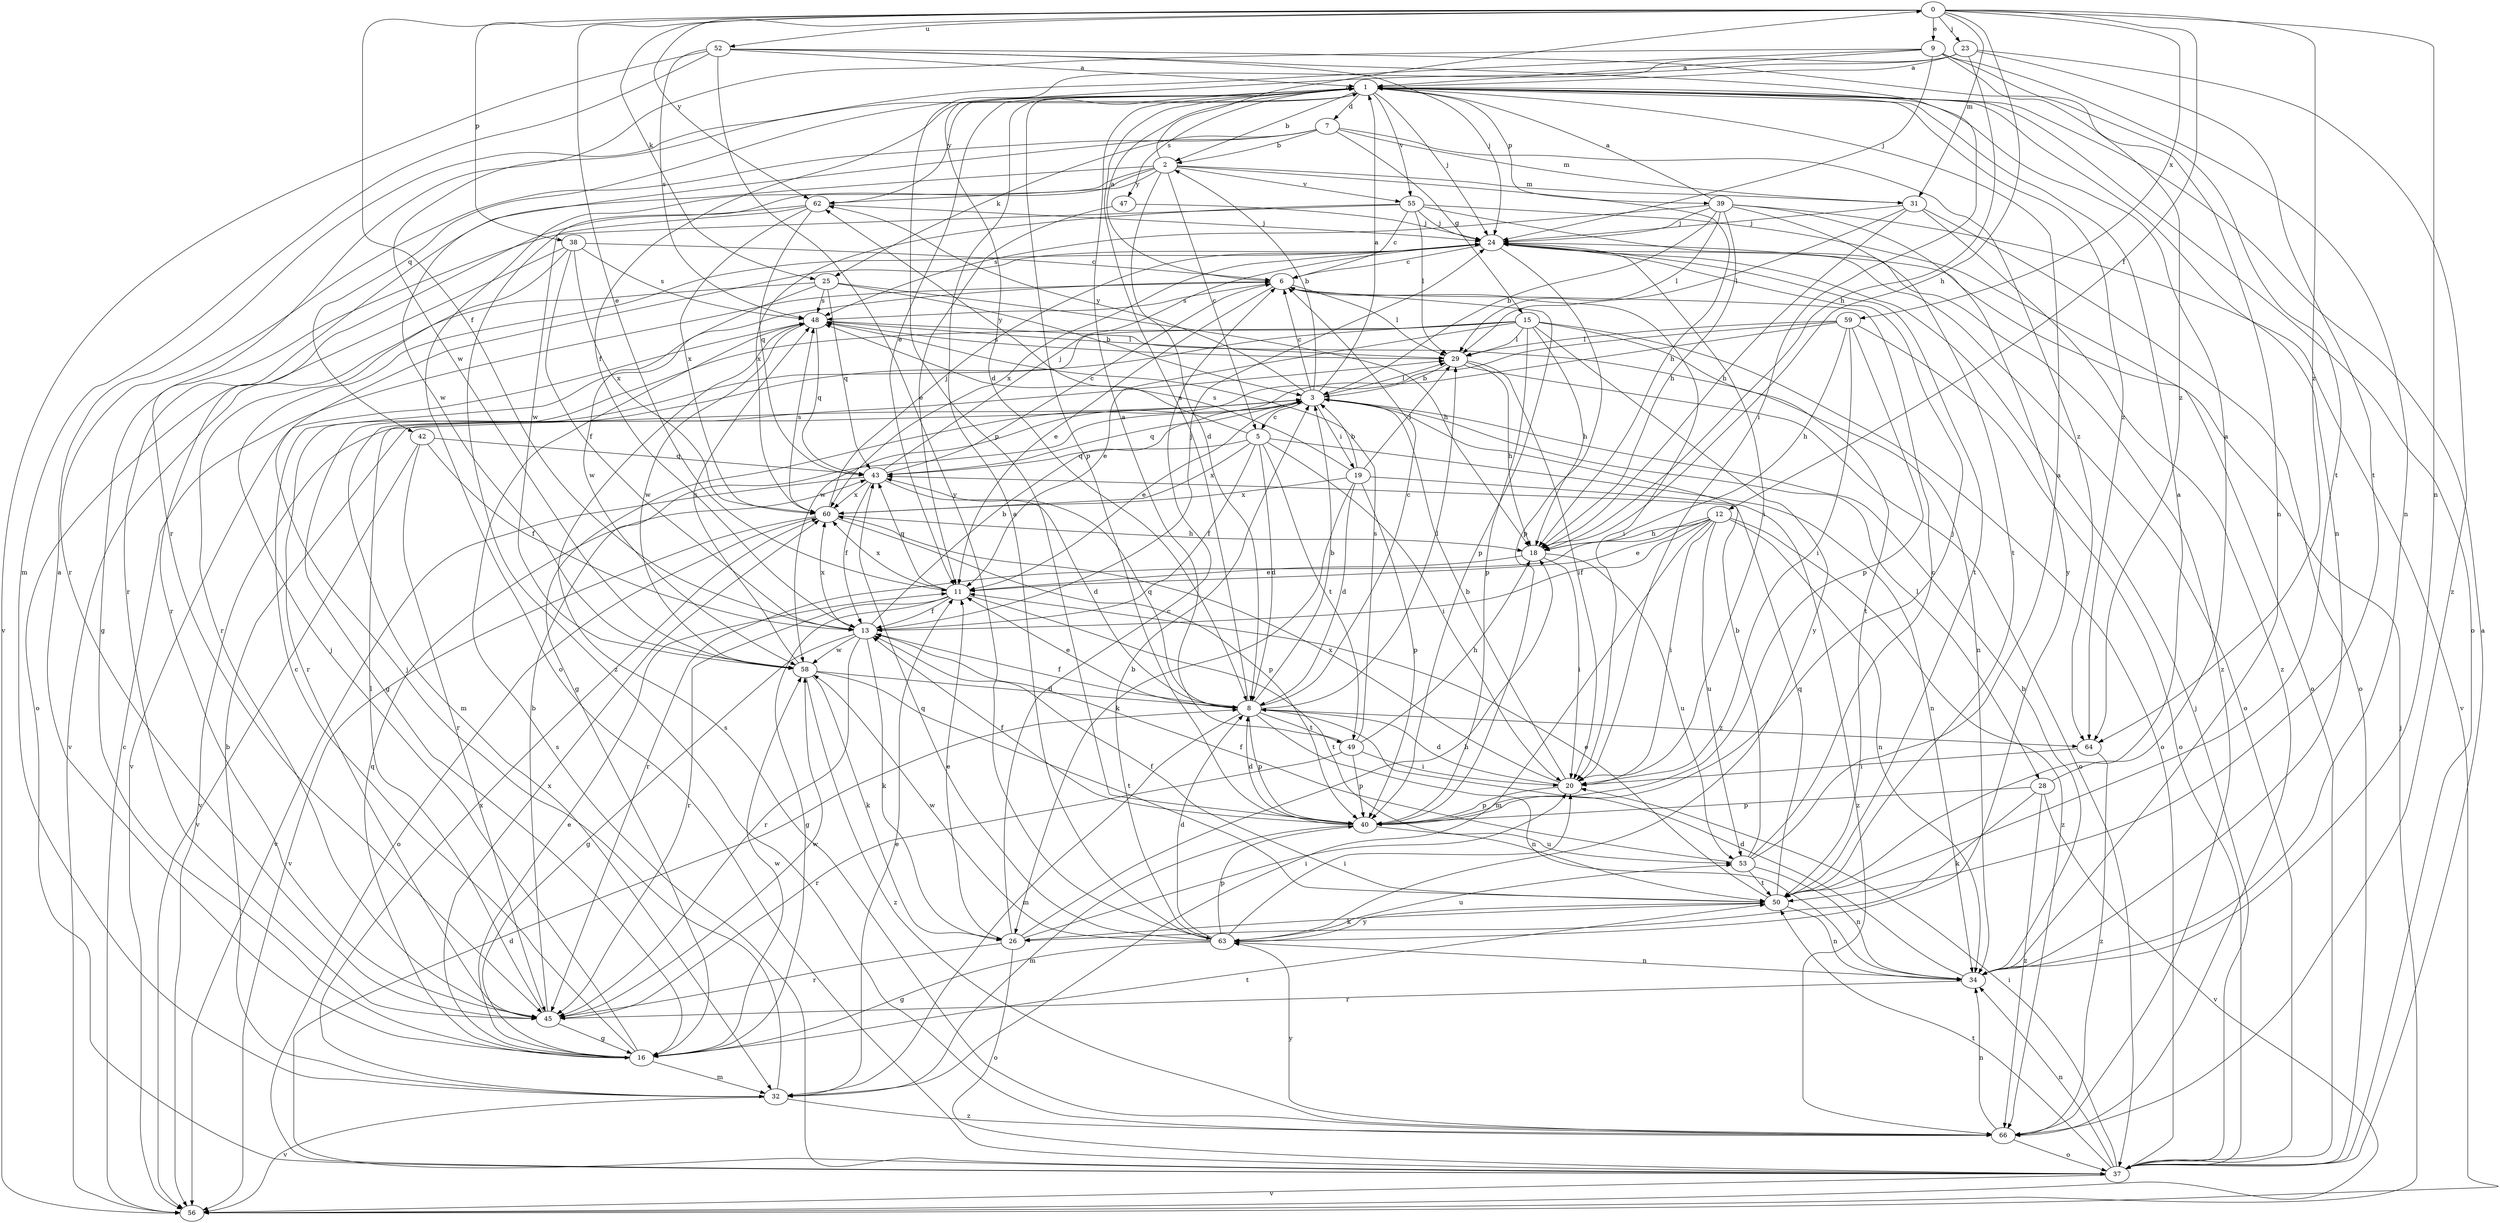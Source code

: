 strict digraph  {
0;
1;
2;
3;
5;
6;
7;
8;
9;
11;
12;
13;
15;
16;
18;
19;
20;
23;
24;
25;
26;
28;
29;
31;
32;
34;
37;
38;
39;
40;
42;
43;
45;
47;
48;
49;
50;
52;
53;
55;
56;
58;
59;
60;
62;
63;
64;
66;
0 -> 9  [label=e];
0 -> 11  [label=e];
0 -> 12  [label=f];
0 -> 13  [label=f];
0 -> 18  [label=h];
0 -> 23  [label=j];
0 -> 25  [label=k];
0 -> 31  [label=m];
0 -> 34  [label=n];
0 -> 38  [label=p];
0 -> 52  [label=u];
0 -> 59  [label=x];
0 -> 62  [label=y];
0 -> 64  [label=z];
1 -> 2  [label=b];
1 -> 7  [label=d];
1 -> 11  [label=e];
1 -> 13  [label=f];
1 -> 24  [label=j];
1 -> 34  [label=n];
1 -> 37  [label=o];
1 -> 39  [label=p];
1 -> 40  [label=p];
1 -> 42  [label=q];
1 -> 47  [label=s];
1 -> 55  [label=v];
1 -> 62  [label=y];
1 -> 64  [label=z];
2 -> 0  [label=a];
2 -> 5  [label=c];
2 -> 8  [label=d];
2 -> 18  [label=h];
2 -> 31  [label=m];
2 -> 37  [label=o];
2 -> 45  [label=r];
2 -> 55  [label=v];
2 -> 58  [label=w];
2 -> 62  [label=y];
3 -> 1  [label=a];
3 -> 2  [label=b];
3 -> 5  [label=c];
3 -> 6  [label=c];
3 -> 11  [label=e];
3 -> 19  [label=i];
3 -> 28  [label=l];
3 -> 29  [label=l];
3 -> 43  [label=q];
3 -> 56  [label=v];
3 -> 62  [label=y];
5 -> 8  [label=d];
5 -> 13  [label=f];
5 -> 20  [label=i];
5 -> 34  [label=n];
5 -> 43  [label=q];
5 -> 49  [label=t];
5 -> 60  [label=x];
5 -> 62  [label=y];
6 -> 1  [label=a];
6 -> 11  [label=e];
6 -> 20  [label=i];
6 -> 29  [label=l];
6 -> 40  [label=p];
6 -> 48  [label=s];
7 -> 2  [label=b];
7 -> 15  [label=g];
7 -> 25  [label=k];
7 -> 31  [label=m];
7 -> 45  [label=r];
7 -> 58  [label=w];
7 -> 64  [label=z];
8 -> 1  [label=a];
8 -> 3  [label=b];
8 -> 6  [label=c];
8 -> 11  [label=e];
8 -> 13  [label=f];
8 -> 29  [label=l];
8 -> 32  [label=m];
8 -> 34  [label=n];
8 -> 40  [label=p];
8 -> 43  [label=q];
8 -> 49  [label=t];
8 -> 64  [label=z];
9 -> 1  [label=a];
9 -> 24  [label=j];
9 -> 34  [label=n];
9 -> 45  [label=r];
9 -> 50  [label=t];
9 -> 58  [label=w];
9 -> 64  [label=z];
11 -> 13  [label=f];
11 -> 16  [label=g];
11 -> 43  [label=q];
11 -> 45  [label=r];
11 -> 50  [label=t];
11 -> 60  [label=x];
12 -> 11  [label=e];
12 -> 13  [label=f];
12 -> 18  [label=h];
12 -> 20  [label=i];
12 -> 32  [label=m];
12 -> 34  [label=n];
12 -> 45  [label=r];
12 -> 53  [label=u];
12 -> 66  [label=z];
13 -> 3  [label=b];
13 -> 16  [label=g];
13 -> 24  [label=j];
13 -> 26  [label=k];
13 -> 45  [label=r];
13 -> 58  [label=w];
13 -> 60  [label=x];
15 -> 11  [label=e];
15 -> 16  [label=g];
15 -> 18  [label=h];
15 -> 29  [label=l];
15 -> 32  [label=m];
15 -> 37  [label=o];
15 -> 40  [label=p];
15 -> 45  [label=r];
15 -> 50  [label=t];
15 -> 63  [label=y];
16 -> 1  [label=a];
16 -> 6  [label=c];
16 -> 11  [label=e];
16 -> 24  [label=j];
16 -> 32  [label=m];
16 -> 43  [label=q];
16 -> 50  [label=t];
16 -> 58  [label=w];
16 -> 60  [label=x];
18 -> 11  [label=e];
18 -> 20  [label=i];
18 -> 53  [label=u];
19 -> 3  [label=b];
19 -> 8  [label=d];
19 -> 26  [label=k];
19 -> 29  [label=l];
19 -> 40  [label=p];
19 -> 48  [label=s];
19 -> 60  [label=x];
19 -> 66  [label=z];
20 -> 3  [label=b];
20 -> 8  [label=d];
20 -> 40  [label=p];
20 -> 60  [label=x];
23 -> 1  [label=a];
23 -> 8  [label=d];
23 -> 18  [label=h];
23 -> 40  [label=p];
23 -> 50  [label=t];
23 -> 66  [label=z];
24 -> 6  [label=c];
24 -> 20  [label=i];
24 -> 37  [label=o];
24 -> 40  [label=p];
24 -> 50  [label=t];
24 -> 60  [label=x];
25 -> 3  [label=b];
25 -> 18  [label=h];
25 -> 43  [label=q];
25 -> 48  [label=s];
25 -> 56  [label=v];
25 -> 58  [label=w];
26 -> 6  [label=c];
26 -> 11  [label=e];
26 -> 18  [label=h];
26 -> 20  [label=i];
26 -> 37  [label=o];
26 -> 45  [label=r];
28 -> 1  [label=a];
28 -> 26  [label=k];
28 -> 40  [label=p];
28 -> 56  [label=v];
28 -> 66  [label=z];
29 -> 3  [label=b];
29 -> 18  [label=h];
29 -> 20  [label=i];
29 -> 37  [label=o];
29 -> 48  [label=s];
31 -> 18  [label=h];
31 -> 24  [label=j];
31 -> 29  [label=l];
31 -> 37  [label=o];
31 -> 66  [label=z];
32 -> 3  [label=b];
32 -> 11  [label=e];
32 -> 24  [label=j];
32 -> 56  [label=v];
32 -> 60  [label=x];
32 -> 66  [label=z];
34 -> 3  [label=b];
34 -> 8  [label=d];
34 -> 45  [label=r];
37 -> 1  [label=a];
37 -> 8  [label=d];
37 -> 20  [label=i];
37 -> 24  [label=j];
37 -> 34  [label=n];
37 -> 48  [label=s];
37 -> 50  [label=t];
37 -> 56  [label=v];
38 -> 6  [label=c];
38 -> 13  [label=f];
38 -> 37  [label=o];
38 -> 45  [label=r];
38 -> 48  [label=s];
38 -> 60  [label=x];
39 -> 1  [label=a];
39 -> 3  [label=b];
39 -> 18  [label=h];
39 -> 24  [label=j];
39 -> 29  [label=l];
39 -> 48  [label=s];
39 -> 50  [label=t];
39 -> 56  [label=v];
39 -> 63  [label=y];
40 -> 8  [label=d];
40 -> 13  [label=f];
40 -> 24  [label=j];
40 -> 32  [label=m];
40 -> 53  [label=u];
42 -> 13  [label=f];
42 -> 43  [label=q];
42 -> 45  [label=r];
42 -> 56  [label=v];
43 -> 6  [label=c];
43 -> 8  [label=d];
43 -> 13  [label=f];
43 -> 24  [label=j];
43 -> 56  [label=v];
43 -> 60  [label=x];
45 -> 3  [label=b];
45 -> 16  [label=g];
45 -> 29  [label=l];
45 -> 58  [label=w];
47 -> 11  [label=e];
47 -> 24  [label=j];
48 -> 29  [label=l];
48 -> 34  [label=n];
48 -> 43  [label=q];
48 -> 56  [label=v];
48 -> 58  [label=w];
49 -> 1  [label=a];
49 -> 18  [label=h];
49 -> 20  [label=i];
49 -> 40  [label=p];
49 -> 45  [label=r];
49 -> 48  [label=s];
50 -> 1  [label=a];
50 -> 11  [label=e];
50 -> 13  [label=f];
50 -> 26  [label=k];
50 -> 34  [label=n];
50 -> 43  [label=q];
50 -> 63  [label=y];
52 -> 1  [label=a];
52 -> 20  [label=i];
52 -> 24  [label=j];
52 -> 32  [label=m];
52 -> 34  [label=n];
52 -> 48  [label=s];
52 -> 56  [label=v];
52 -> 63  [label=y];
53 -> 1  [label=a];
53 -> 3  [label=b];
53 -> 6  [label=c];
53 -> 13  [label=f];
53 -> 34  [label=n];
53 -> 50  [label=t];
55 -> 6  [label=c];
55 -> 16  [label=g];
55 -> 24  [label=j];
55 -> 29  [label=l];
55 -> 37  [label=o];
55 -> 60  [label=x];
55 -> 66  [label=z];
56 -> 6  [label=c];
56 -> 24  [label=j];
58 -> 8  [label=d];
58 -> 26  [label=k];
58 -> 48  [label=s];
58 -> 50  [label=t];
58 -> 66  [label=z];
59 -> 16  [label=g];
59 -> 18  [label=h];
59 -> 20  [label=i];
59 -> 29  [label=l];
59 -> 37  [label=o];
59 -> 40  [label=p];
59 -> 58  [label=w];
60 -> 18  [label=h];
60 -> 24  [label=j];
60 -> 37  [label=o];
60 -> 40  [label=p];
60 -> 48  [label=s];
60 -> 56  [label=v];
62 -> 24  [label=j];
62 -> 43  [label=q];
62 -> 45  [label=r];
62 -> 60  [label=x];
62 -> 66  [label=z];
63 -> 1  [label=a];
63 -> 3  [label=b];
63 -> 8  [label=d];
63 -> 16  [label=g];
63 -> 20  [label=i];
63 -> 34  [label=n];
63 -> 40  [label=p];
63 -> 43  [label=q];
63 -> 53  [label=u];
63 -> 58  [label=w];
64 -> 20  [label=i];
64 -> 66  [label=z];
66 -> 34  [label=n];
66 -> 37  [label=o];
66 -> 48  [label=s];
66 -> 63  [label=y];
}

